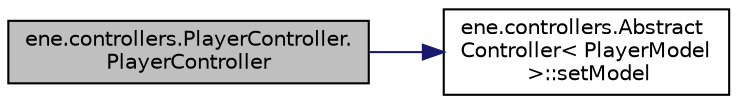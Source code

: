 digraph "ene.controllers.PlayerController.PlayerController"
{
  bgcolor="transparent";
  edge [fontname="Helvetica",fontsize="10",labelfontname="Helvetica",labelfontsize="10"];
  node [fontname="Helvetica",fontsize="10",shape=record];
  rankdir="LR";
  Node0 [label="ene.controllers.PlayerController.\lPlayerController",height=0.2,width=0.4,color="black", fillcolor="grey75", style="filled", fontcolor="black"];
  Node0 -> Node1 [color="midnightblue",fontsize="10",style="solid",fontname="Helvetica"];
  Node1 [label="ene.controllers.Abstract\lController\< PlayerModel\l \>::setModel",height=0.2,width=0.4,color="black",URL="$classene_1_1controllers_1_1AbstractController.html#aeb538130c72b3c48f6574443db04eed5"];
}
